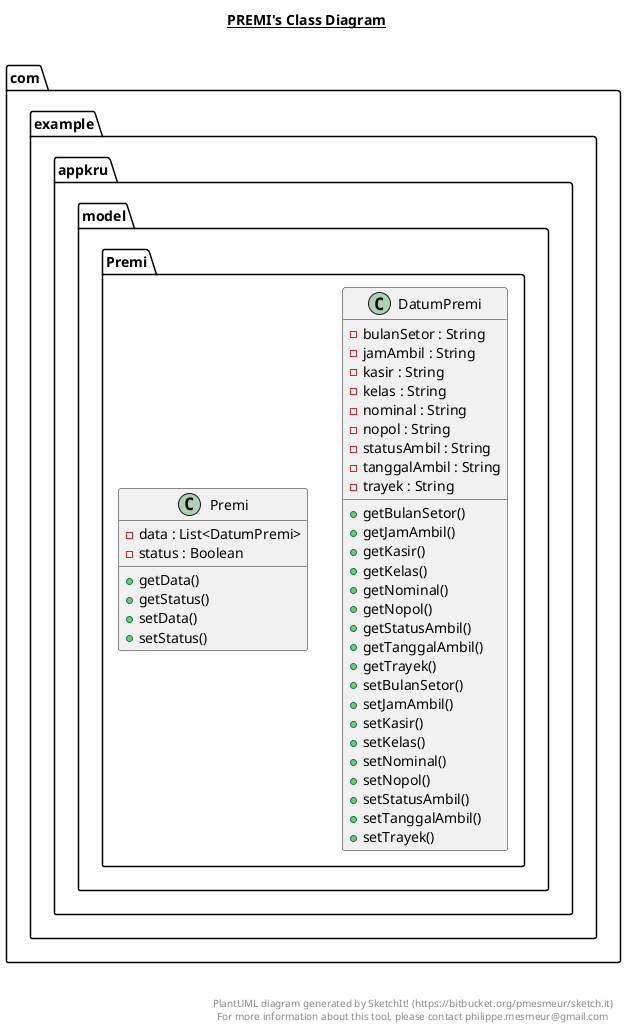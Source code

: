 @startuml

title __PREMI's Class Diagram__\n

  namespace com.example.appkru {
    namespace model.Premi {
      class com.example.appkru.model.Premi.DatumPremi {
          - bulanSetor : String
          - jamAmbil : String
          - kasir : String
          - kelas : String
          - nominal : String
          - nopol : String
          - statusAmbil : String
          - tanggalAmbil : String
          - trayek : String
          + getBulanSetor()
          + getJamAmbil()
          + getKasir()
          + getKelas()
          + getNominal()
          + getNopol()
          + getStatusAmbil()
          + getTanggalAmbil()
          + getTrayek()
          + setBulanSetor()
          + setJamAmbil()
          + setKasir()
          + setKelas()
          + setNominal()
          + setNopol()
          + setStatusAmbil()
          + setTanggalAmbil()
          + setTrayek()
      }
    }
  }
  

  namespace com.example.appkru {
    namespace model.Premi {
      class com.example.appkru.model.Premi.Premi {
          - data : List<DatumPremi>
          - status : Boolean
          + getData()
          + getStatus()
          + setData()
          + setStatus()
      }
    }
  }
  



right footer


PlantUML diagram generated by SketchIt! (https://bitbucket.org/pmesmeur/sketch.it)
For more information about this tool, please contact philippe.mesmeur@gmail.com
endfooter

@enduml
